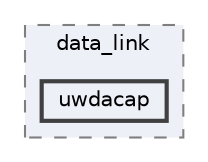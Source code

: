 digraph "uwdacap"
{
 // LATEX_PDF_SIZE
  bgcolor="transparent";
  edge [fontname=Helvetica,fontsize=10,labelfontname=Helvetica,labelfontsize=10];
  node [fontname=Helvetica,fontsize=10,shape=box,height=0.2,width=0.4];
  compound=true
  subgraph clusterdir_f7bea17b332b01568654fe6fe9b8c8b6 {
    graph [ bgcolor="#edf0f7", pencolor="grey50", label="data_link", fontname=Helvetica,fontsize=10 style="filled,dashed", URL="dir_f7bea17b332b01568654fe6fe9b8c8b6.html",tooltip=""]
  dir_788a9ab4a47ddf2a92f59da29729f7f3 [label="uwdacap", fillcolor="#edf0f7", color="grey25", style="filled,bold", URL="dir_788a9ab4a47ddf2a92f59da29729f7f3.html",tooltip=""];
  }
}
